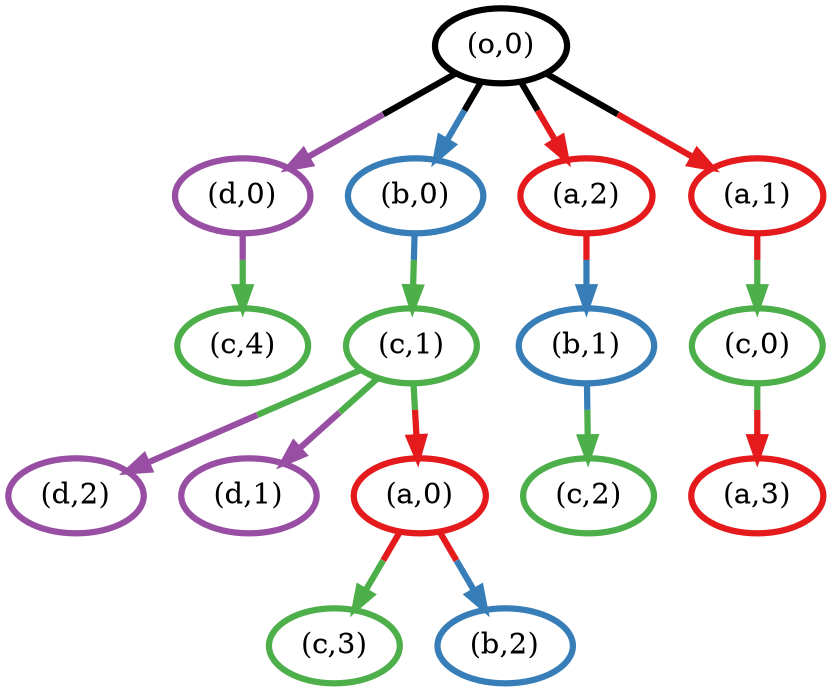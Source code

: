 digraph G {
	15 [penwidth=3,colorscheme=set19,color=-567716577,label="(o,0)"]
	14 [penwidth=3,colorscheme=set19,color=3,label="(c,4)"]
	13 [penwidth=3,colorscheme=set19,color=4,label="(d,0)"]
	12 [penwidth=3,colorscheme=set19,color=4,label="(d,2)"]
	11 [penwidth=3,colorscheme=set19,color=4,label="(d,1)"]
	10 [penwidth=3,colorscheme=set19,color=1,label="(a,3)"]
	9 [penwidth=3,colorscheme=set19,color=3,label="(c,2)"]
	8 [penwidth=3,colorscheme=set19,color=3,label="(c,1)"]
	7 [penwidth=3,colorscheme=set19,color=2,label="(b,0)"]
	6 [penwidth=3,colorscheme=set19,color=2,label="(b,1)"]
	5 [penwidth=3,colorscheme=set19,color=1,label="(a,2)"]
	4 [penwidth=3,colorscheme=set19,color=3,label="(c,0)"]
	3 [penwidth=3,colorscheme=set19,color=1,label="(a,1)"]
	2 [penwidth=3,colorscheme=set19,color=3,label="(c,3)"]
	1 [penwidth=3,colorscheme=set19,color=2,label="(b,2)"]
	0 [penwidth=3,colorscheme=set19,color=1,label="(a,0)"]
	15 -> 13 [penwidth=3,colorscheme=set19,color="-567716577;0.5:4"]
	15 -> 7 [penwidth=3,colorscheme=set19,color="-567716577;0.5:2"]
	15 -> 5 [penwidth=3,colorscheme=set19,color="-567716577;0.5:1"]
	15 -> 3 [penwidth=3,colorscheme=set19,color="-567716577;0.5:1"]
	13 -> 14 [penwidth=3,colorscheme=set19,color="4;0.5:3"]
	8 -> 12 [penwidth=3,colorscheme=set19,color="3;0.5:4"]
	8 -> 11 [penwidth=3,colorscheme=set19,color="3;0.5:4"]
	8 -> 0 [penwidth=3,colorscheme=set19,color="3;0.5:1"]
	7 -> 8 [penwidth=3,colorscheme=set19,color="2;0.5:3"]
	6 -> 9 [penwidth=3,colorscheme=set19,color="2;0.5:3"]
	5 -> 6 [penwidth=3,colorscheme=set19,color="1;0.5:2"]
	4 -> 10 [penwidth=3,colorscheme=set19,color="3;0.5:1"]
	3 -> 4 [penwidth=3,colorscheme=set19,color="1;0.5:3"]
	0 -> 2 [penwidth=3,colorscheme=set19,color="1;0.5:3"]
	0 -> 1 [penwidth=3,colorscheme=set19,color="1;0.5:2"]
}